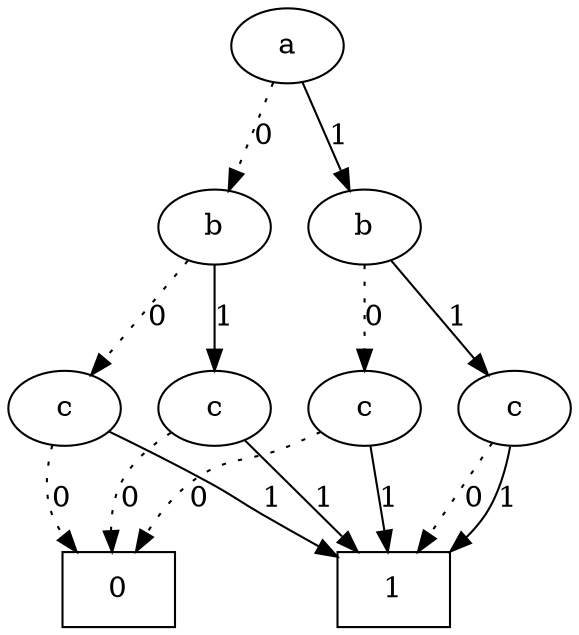 digraph OBDD {
{rank=same 1}
{rank=same 2 3}
{rank=same 4 5 6 7}
0 [label="0", shape=box];
1 [label="a"]
2 [label="b"]
3 [label="b"]
4 [label="c"]
5 [label="c"]
6 [label="c"]
7 [label="c"]
8 [label="1", shape=box];
1 -> 2 [label="0", style=dotted]
1 -> 3 [label="1", style=solid]
2 -> 4 [label="0", style=dotted]
2 -> 5 [label="1", style=solid]
3 -> 6 [label="0", style=dotted]
3 -> 7 [label="1", style=solid]
4 -> 0 [label="0", style=dotted]
4 -> 8 [label="1", style=solid]
5 -> 0 [label="0", style=dotted]
5 -> 8 [label="1", style=solid]
6 -> 0 [label="0", style=dotted]
6 -> 8 [label="1", style=solid]
7 -> 8 [label="0", style=dotted]
7 -> 8 [label="1", style=solid]
}
